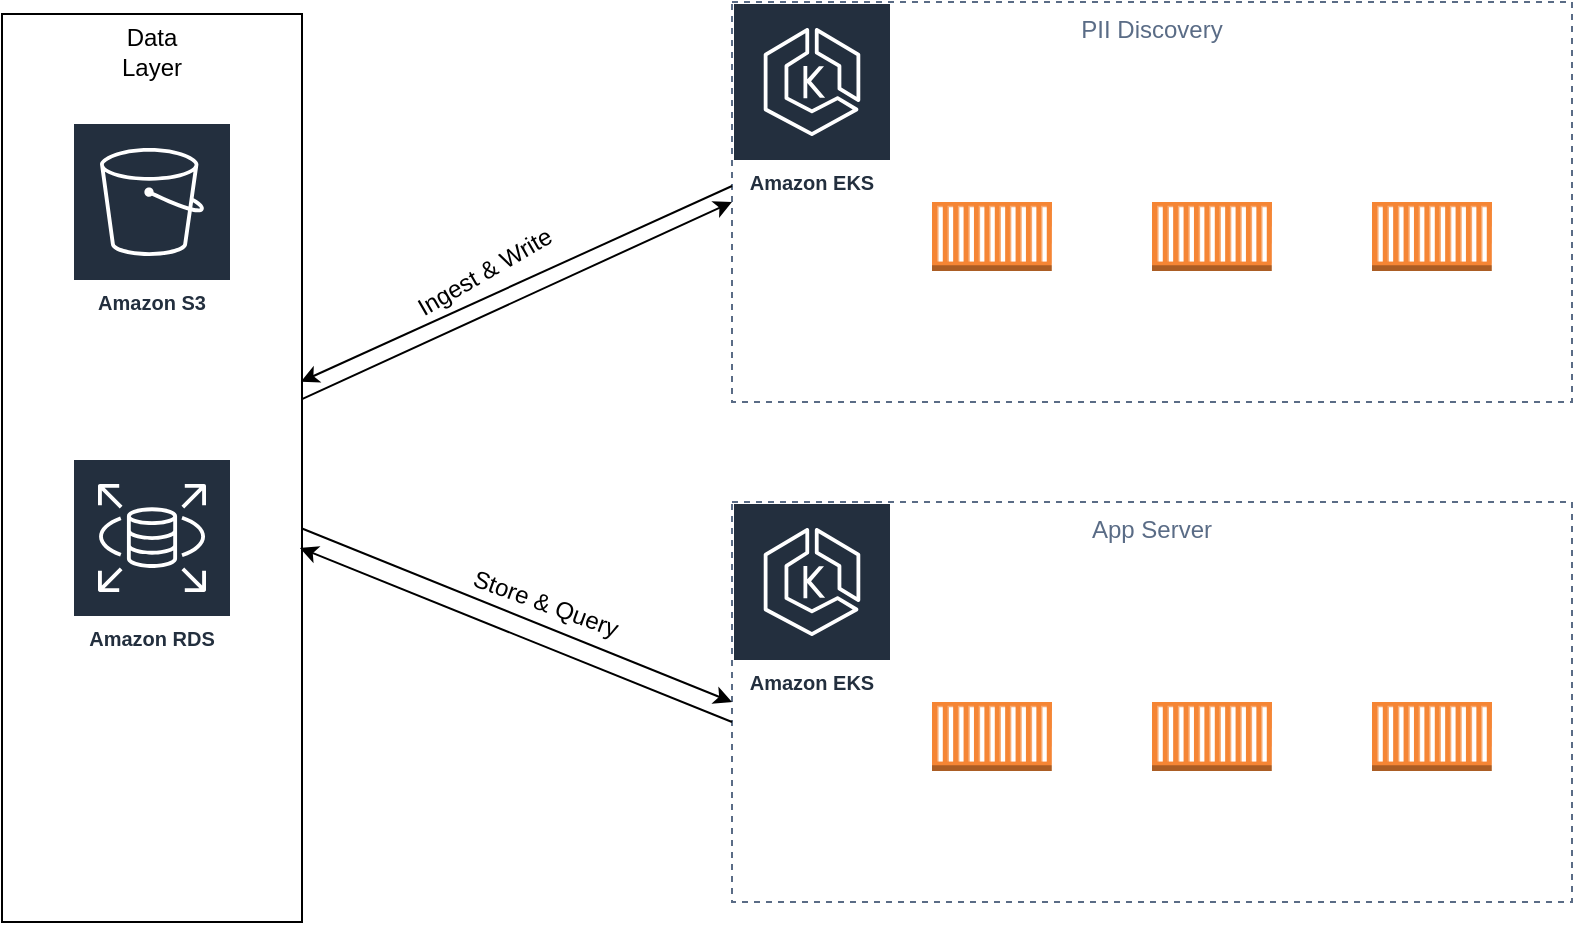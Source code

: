 <mxfile version="27.1.1">
  <diagram name="Page-1" id="OEKFfMH_OTiZ_qOjaAbR">
    <mxGraphModel dx="1111" dy="566" grid="1" gridSize="10" guides="1" tooltips="1" connect="1" arrows="1" fold="1" page="1" pageScale="1" pageWidth="1400" pageHeight="850" math="0" shadow="0">
      <root>
        <mxCell id="0" />
        <mxCell id="1" parent="0" />
        <mxCell id="RjtxKORx6J7O7LgqOXKw-17" value="" style="rounded=0;whiteSpace=wrap;html=1;" vertex="1" parent="1">
          <mxGeometry x="235" y="66" width="150" height="454" as="geometry" />
        </mxCell>
        <mxCell id="RjtxKORx6J7O7LgqOXKw-1" value="Amazon S3" style="sketch=0;outlineConnect=0;fontColor=#232F3E;gradientColor=none;strokeColor=#ffffff;fillColor=#232F3E;dashed=0;verticalLabelPosition=middle;verticalAlign=bottom;align=center;html=1;whiteSpace=wrap;fontSize=10;fontStyle=1;spacing=3;shape=mxgraph.aws4.productIcon;prIcon=mxgraph.aws4.s3;" vertex="1" parent="1">
          <mxGeometry x="270" y="120" width="80" height="100" as="geometry" />
        </mxCell>
        <mxCell id="RjtxKORx6J7O7LgqOXKw-2" value="Amazon RDS" style="sketch=0;outlineConnect=0;fontColor=#232F3E;gradientColor=none;strokeColor=#ffffff;fillColor=#232F3E;dashed=0;verticalLabelPosition=middle;verticalAlign=bottom;align=center;html=1;whiteSpace=wrap;fontSize=10;fontStyle=1;spacing=3;shape=mxgraph.aws4.productIcon;prIcon=mxgraph.aws4.rds;" vertex="1" parent="1">
          <mxGeometry x="270" y="288" width="80" height="100" as="geometry" />
        </mxCell>
        <mxCell id="RjtxKORx6J7O7LgqOXKw-9" value="" style="group" vertex="1" connectable="0" parent="1">
          <mxGeometry x="600" y="60" width="420" height="200" as="geometry" />
        </mxCell>
        <mxCell id="RjtxKORx6J7O7LgqOXKw-3" value="Amazon EKS" style="sketch=0;outlineConnect=0;fontColor=#232F3E;gradientColor=none;strokeColor=#ffffff;fillColor=#232F3E;dashed=0;verticalLabelPosition=middle;verticalAlign=bottom;align=center;html=1;whiteSpace=wrap;fontSize=10;fontStyle=1;spacing=3;shape=mxgraph.aws4.productIcon;prIcon=mxgraph.aws4.eks;" vertex="1" parent="RjtxKORx6J7O7LgqOXKw-9">
          <mxGeometry width="80" height="100" as="geometry" />
        </mxCell>
        <mxCell id="RjtxKORx6J7O7LgqOXKw-5" value="PII Discovery" style="fillColor=none;strokeColor=#5A6C86;dashed=1;verticalAlign=top;fontStyle=0;fontColor=#5A6C86;whiteSpace=wrap;html=1;" vertex="1" parent="RjtxKORx6J7O7LgqOXKw-9">
          <mxGeometry width="420" height="200" as="geometry" />
        </mxCell>
        <mxCell id="RjtxKORx6J7O7LgqOXKw-6" value="" style="outlineConnect=0;dashed=0;verticalLabelPosition=bottom;verticalAlign=top;align=center;html=1;shape=mxgraph.aws3.ec2_compute_container;fillColor=#F58534;gradientColor=none;" vertex="1" parent="RjtxKORx6J7O7LgqOXKw-9">
          <mxGeometry x="100" y="100" width="60" height="34.5" as="geometry" />
        </mxCell>
        <mxCell id="RjtxKORx6J7O7LgqOXKw-7" value="" style="outlineConnect=0;dashed=0;verticalLabelPosition=bottom;verticalAlign=top;align=center;html=1;shape=mxgraph.aws3.ec2_compute_container;fillColor=#F58534;gradientColor=none;" vertex="1" parent="RjtxKORx6J7O7LgqOXKw-9">
          <mxGeometry x="210" y="100" width="60" height="34.5" as="geometry" />
        </mxCell>
        <mxCell id="RjtxKORx6J7O7LgqOXKw-8" value="" style="outlineConnect=0;dashed=0;verticalLabelPosition=bottom;verticalAlign=top;align=center;html=1;shape=mxgraph.aws3.ec2_compute_container;fillColor=#F58534;gradientColor=none;" vertex="1" parent="RjtxKORx6J7O7LgqOXKw-9">
          <mxGeometry x="320" y="100" width="60" height="34.5" as="geometry" />
        </mxCell>
        <mxCell id="RjtxKORx6J7O7LgqOXKw-10" value="" style="group" vertex="1" connectable="0" parent="1">
          <mxGeometry x="600" y="310" width="420" height="200" as="geometry" />
        </mxCell>
        <mxCell id="RjtxKORx6J7O7LgqOXKw-11" value="Amazon EKS" style="sketch=0;outlineConnect=0;fontColor=#232F3E;gradientColor=none;strokeColor=#ffffff;fillColor=#232F3E;dashed=0;verticalLabelPosition=middle;verticalAlign=bottom;align=center;html=1;whiteSpace=wrap;fontSize=10;fontStyle=1;spacing=3;shape=mxgraph.aws4.productIcon;prIcon=mxgraph.aws4.eks;" vertex="1" parent="RjtxKORx6J7O7LgqOXKw-10">
          <mxGeometry width="80" height="100" as="geometry" />
        </mxCell>
        <mxCell id="RjtxKORx6J7O7LgqOXKw-12" value="App Server" style="fillColor=none;strokeColor=#5A6C86;dashed=1;verticalAlign=top;fontStyle=0;fontColor=#5A6C86;whiteSpace=wrap;html=1;" vertex="1" parent="RjtxKORx6J7O7LgqOXKw-10">
          <mxGeometry width="420" height="200" as="geometry" />
        </mxCell>
        <mxCell id="RjtxKORx6J7O7LgqOXKw-13" value="" style="outlineConnect=0;dashed=0;verticalLabelPosition=bottom;verticalAlign=top;align=center;html=1;shape=mxgraph.aws3.ec2_compute_container;fillColor=#F58534;gradientColor=none;" vertex="1" parent="RjtxKORx6J7O7LgqOXKw-10">
          <mxGeometry x="100" y="100" width="60" height="34.5" as="geometry" />
        </mxCell>
        <mxCell id="RjtxKORx6J7O7LgqOXKw-14" value="" style="outlineConnect=0;dashed=0;verticalLabelPosition=bottom;verticalAlign=top;align=center;html=1;shape=mxgraph.aws3.ec2_compute_container;fillColor=#F58534;gradientColor=none;" vertex="1" parent="RjtxKORx6J7O7LgqOXKw-10">
          <mxGeometry x="210" y="100" width="60" height="34.5" as="geometry" />
        </mxCell>
        <mxCell id="RjtxKORx6J7O7LgqOXKw-15" value="" style="outlineConnect=0;dashed=0;verticalLabelPosition=bottom;verticalAlign=top;align=center;html=1;shape=mxgraph.aws3.ec2_compute_container;fillColor=#F58534;gradientColor=none;" vertex="1" parent="RjtxKORx6J7O7LgqOXKw-10">
          <mxGeometry x="320" y="100" width="60" height="34.5" as="geometry" />
        </mxCell>
        <mxCell id="RjtxKORx6J7O7LgqOXKw-19" value="" style="endArrow=classic;html=1;rounded=0;entryX=0;entryY=0.5;entryDx=0;entryDy=0;" edge="1" parent="1" source="RjtxKORx6J7O7LgqOXKw-17" target="RjtxKORx6J7O7LgqOXKw-5">
          <mxGeometry width="50" height="50" relative="1" as="geometry">
            <mxPoint x="520" y="340" as="sourcePoint" />
            <mxPoint x="570" y="290" as="targetPoint" />
          </mxGeometry>
        </mxCell>
        <mxCell id="RjtxKORx6J7O7LgqOXKw-20" value="" style="endArrow=classic;html=1;rounded=0;entryX=0;entryY=0.5;entryDx=0;entryDy=0;" edge="1" parent="1" source="RjtxKORx6J7O7LgqOXKw-17" target="RjtxKORx6J7O7LgqOXKw-12">
          <mxGeometry width="50" height="50" relative="1" as="geometry">
            <mxPoint x="395" y="252" as="sourcePoint" />
            <mxPoint x="610" y="170" as="targetPoint" />
          </mxGeometry>
        </mxCell>
        <mxCell id="RjtxKORx6J7O7LgqOXKw-21" value="Data Layer" style="text;html=1;align=center;verticalAlign=middle;whiteSpace=wrap;rounded=0;" vertex="1" parent="1">
          <mxGeometry x="280" y="70" width="60" height="30" as="geometry" />
        </mxCell>
        <mxCell id="RjtxKORx6J7O7LgqOXKw-22" value="" style="endArrow=classic;html=1;rounded=0;entryX=0.993;entryY=0.588;entryDx=0;entryDy=0;entryPerimeter=0;exitX=0;exitY=0.55;exitDx=0;exitDy=0;exitPerimeter=0;" edge="1" parent="1" source="RjtxKORx6J7O7LgqOXKw-12" target="RjtxKORx6J7O7LgqOXKw-17">
          <mxGeometry width="50" height="50" relative="1" as="geometry">
            <mxPoint x="590" y="420" as="sourcePoint" />
            <mxPoint x="600" y="260" as="targetPoint" />
          </mxGeometry>
        </mxCell>
        <mxCell id="RjtxKORx6J7O7LgqOXKw-23" value="" style="endArrow=classic;html=1;rounded=0;exitX=0;exitY=0.4;exitDx=0;exitDy=0;exitPerimeter=0;entryX=0.996;entryY=0.405;entryDx=0;entryDy=0;entryPerimeter=0;" edge="1" parent="1" target="RjtxKORx6J7O7LgqOXKw-17">
          <mxGeometry width="50" height="50" relative="1" as="geometry">
            <mxPoint x="600" y="152" as="sourcePoint" />
            <mxPoint x="390" y="250" as="targetPoint" />
          </mxGeometry>
        </mxCell>
        <mxCell id="RjtxKORx6J7O7LgqOXKw-24" value="Store &amp;amp; Query" style="text;html=1;align=center;verticalAlign=middle;whiteSpace=wrap;rounded=0;rotation=20;" vertex="1" parent="1">
          <mxGeometry x="457" y="346" width="100" height="30" as="geometry" />
        </mxCell>
        <mxCell id="RjtxKORx6J7O7LgqOXKw-25" value="Ingest &amp;amp; Write" style="text;html=1;align=center;verticalAlign=middle;whiteSpace=wrap;rounded=0;rotation=-30;" vertex="1" parent="1">
          <mxGeometry x="430" y="180" width="93" height="30" as="geometry" />
        </mxCell>
      </root>
    </mxGraphModel>
  </diagram>
</mxfile>
